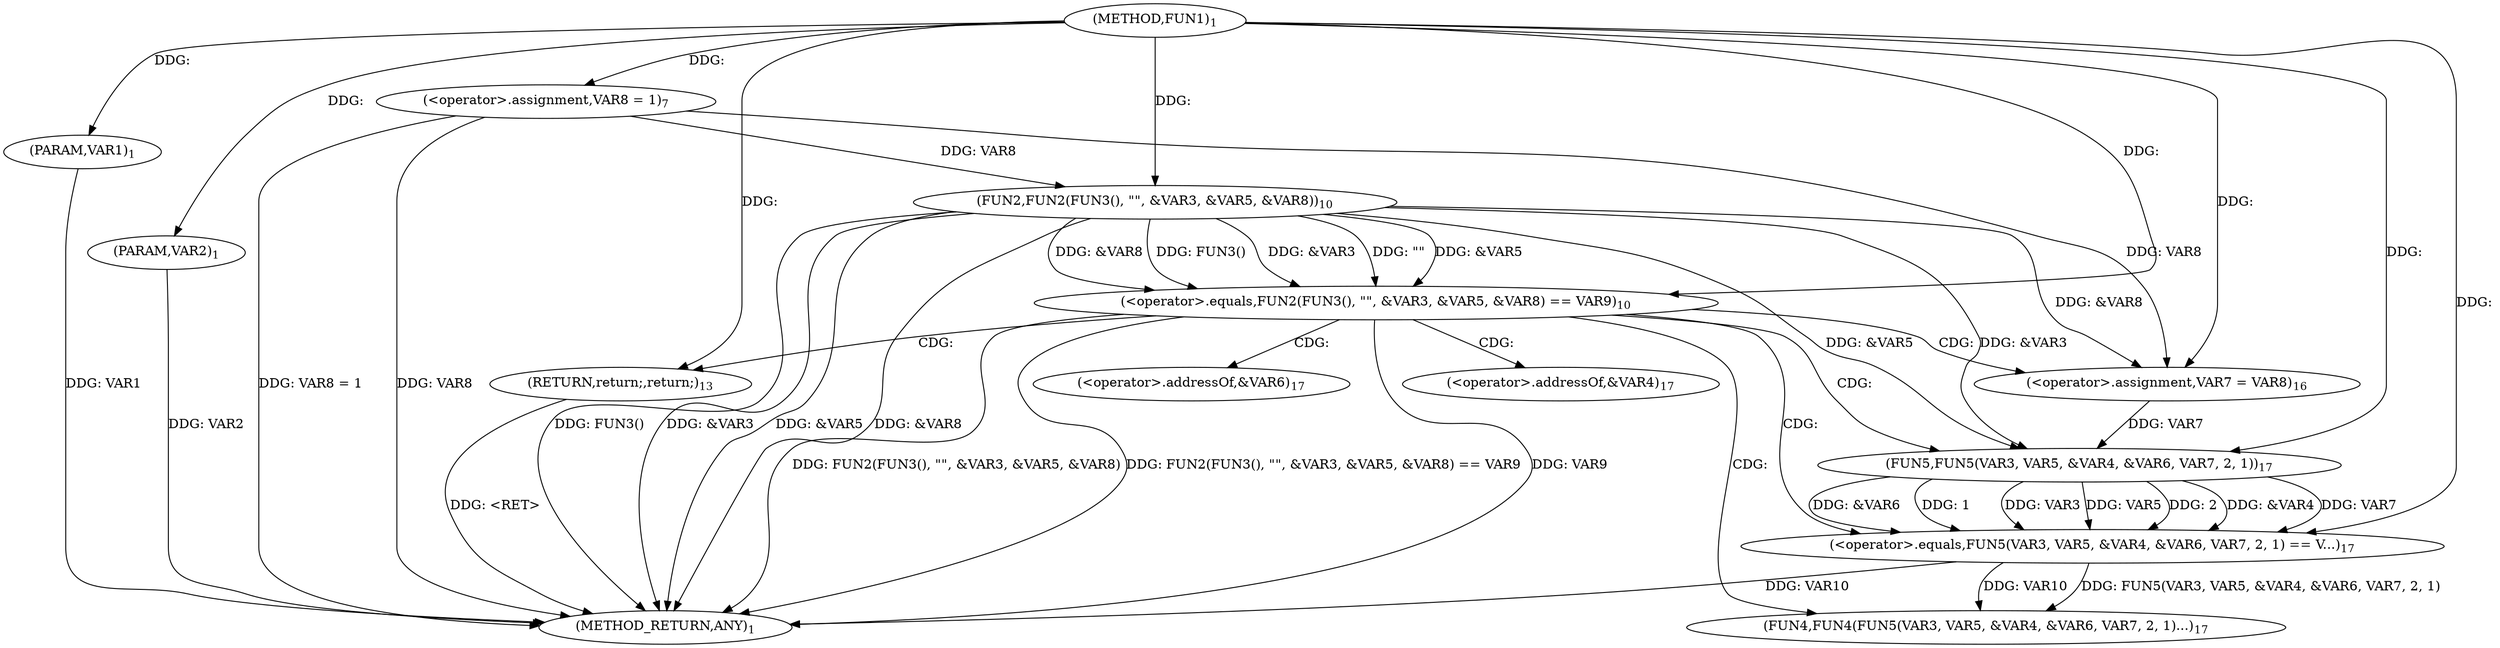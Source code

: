 digraph "FUN1" {  
"8" [label = <(METHOD,FUN1)<SUB>1</SUB>> ]
"51" [label = <(METHOD_RETURN,ANY)<SUB>1</SUB>> ]
"9" [label = <(PARAM,VAR1)<SUB>1</SUB>> ]
"10" [label = <(PARAM,VAR2)<SUB>1</SUB>> ]
"18" [label = <(&lt;operator&gt;.assignment,VAR8 = 1)<SUB>7</SUB>> ]
"35" [label = <(&lt;operator&gt;.assignment,VAR7 = VAR8)<SUB>16</SUB>> ]
"38" [label = <(FUN4,FUN4(FUN5(VAR3, VAR5, &amp;VAR4, &amp;VAR6, VAR7, 2, 1)...)<SUB>17</SUB>> ]
"22" [label = <(&lt;operator&gt;.equals,FUN2(FUN3(), &quot;&quot;, &amp;VAR3, &amp;VAR5, &amp;VAR8) == VAR9)<SUB>10</SUB>> ]
"34" [label = <(RETURN,return;,return;)<SUB>13</SUB>> ]
"39" [label = <(&lt;operator&gt;.equals,FUN5(VAR3, VAR5, &amp;VAR4, &amp;VAR6, VAR7, 2, 1) == V...)<SUB>17</SUB>> ]
"23" [label = <(FUN2,FUN2(FUN3(), &quot;&quot;, &amp;VAR3, &amp;VAR5, &amp;VAR8))<SUB>10</SUB>> ]
"40" [label = <(FUN5,FUN5(VAR3, VAR5, &amp;VAR4, &amp;VAR6, VAR7, 2, 1))<SUB>17</SUB>> ]
"43" [label = <(&lt;operator&gt;.addressOf,&amp;VAR4)<SUB>17</SUB>> ]
"45" [label = <(&lt;operator&gt;.addressOf,&amp;VAR6)<SUB>17</SUB>> ]
  "34" -> "51"  [ label = "DDG: &lt;RET&gt;"] 
  "9" -> "51"  [ label = "DDG: VAR1"] 
  "10" -> "51"  [ label = "DDG: VAR2"] 
  "18" -> "51"  [ label = "DDG: VAR8"] 
  "18" -> "51"  [ label = "DDG: VAR8 = 1"] 
  "23" -> "51"  [ label = "DDG: FUN3()"] 
  "23" -> "51"  [ label = "DDG: &amp;VAR3"] 
  "23" -> "51"  [ label = "DDG: &amp;VAR5"] 
  "23" -> "51"  [ label = "DDG: &amp;VAR8"] 
  "22" -> "51"  [ label = "DDG: FUN2(FUN3(), &quot;&quot;, &amp;VAR3, &amp;VAR5, &amp;VAR8)"] 
  "22" -> "51"  [ label = "DDG: FUN2(FUN3(), &quot;&quot;, &amp;VAR3, &amp;VAR5, &amp;VAR8) == VAR9"] 
  "22" -> "51"  [ label = "DDG: VAR9"] 
  "39" -> "51"  [ label = "DDG: VAR10"] 
  "8" -> "9"  [ label = "DDG: "] 
  "8" -> "10"  [ label = "DDG: "] 
  "8" -> "18"  [ label = "DDG: "] 
  "18" -> "35"  [ label = "DDG: VAR8"] 
  "23" -> "35"  [ label = "DDG: &amp;VAR8"] 
  "8" -> "35"  [ label = "DDG: "] 
  "39" -> "38"  [ label = "DDG: FUN5(VAR3, VAR5, &amp;VAR4, &amp;VAR6, VAR7, 2, 1)"] 
  "39" -> "38"  [ label = "DDG: VAR10"] 
  "23" -> "22"  [ label = "DDG: FUN3()"] 
  "23" -> "22"  [ label = "DDG: &amp;VAR3"] 
  "23" -> "22"  [ label = "DDG: &quot;&quot;"] 
  "23" -> "22"  [ label = "DDG: &amp;VAR5"] 
  "23" -> "22"  [ label = "DDG: &amp;VAR8"] 
  "8" -> "22"  [ label = "DDG: "] 
  "8" -> "34"  [ label = "DDG: "] 
  "40" -> "39"  [ label = "DDG: VAR5"] 
  "40" -> "39"  [ label = "DDG: 2"] 
  "40" -> "39"  [ label = "DDG: &amp;VAR4"] 
  "40" -> "39"  [ label = "DDG: VAR7"] 
  "40" -> "39"  [ label = "DDG: &amp;VAR6"] 
  "40" -> "39"  [ label = "DDG: 1"] 
  "40" -> "39"  [ label = "DDG: VAR3"] 
  "8" -> "39"  [ label = "DDG: "] 
  "8" -> "23"  [ label = "DDG: "] 
  "18" -> "23"  [ label = "DDG: VAR8"] 
  "23" -> "40"  [ label = "DDG: &amp;VAR3"] 
  "8" -> "40"  [ label = "DDG: "] 
  "23" -> "40"  [ label = "DDG: &amp;VAR5"] 
  "35" -> "40"  [ label = "DDG: VAR7"] 
  "22" -> "40"  [ label = "CDG: "] 
  "22" -> "34"  [ label = "CDG: "] 
  "22" -> "35"  [ label = "CDG: "] 
  "22" -> "38"  [ label = "CDG: "] 
  "22" -> "45"  [ label = "CDG: "] 
  "22" -> "39"  [ label = "CDG: "] 
  "22" -> "43"  [ label = "CDG: "] 
}
